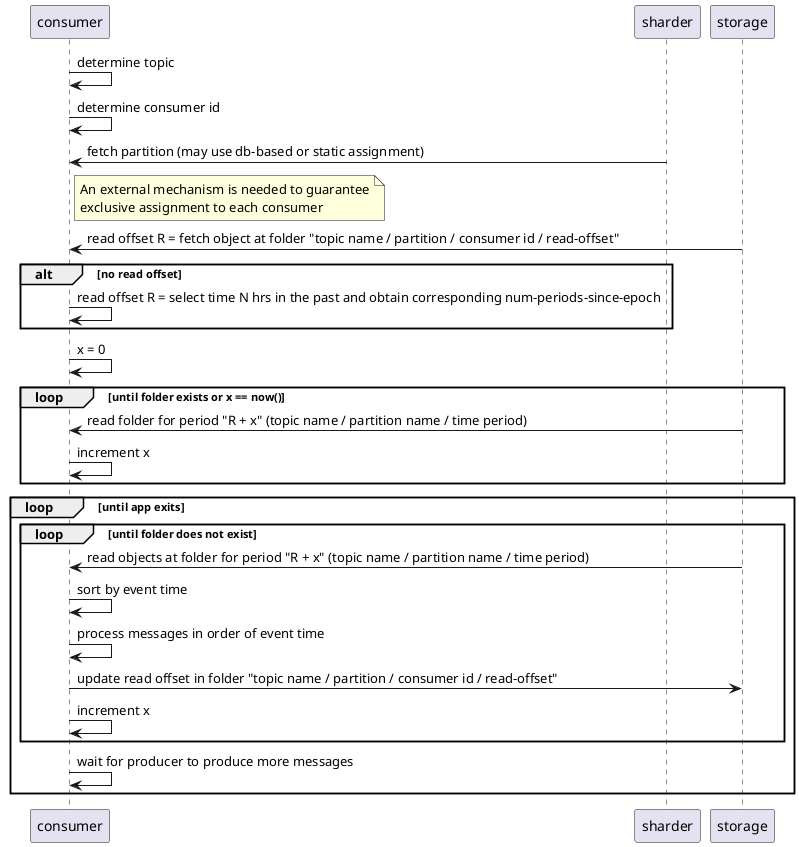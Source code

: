 @startuml

consumer -> consumer: determine topic
consumer -> consumer: determine consumer id
consumer <- sharder: fetch partition (may use db-based or static assignment)
note right consumer
  An external mechanism is needed to guarantee
  exclusive assignment to each consumer
end note

consumer <- storage: read offset R = fetch object at folder "topic name / partition / consumer id / read-offset"

alt no read offset
    consumer -> consumer:  read offset R = select time N hrs in the past and obtain corresponding num-periods-since-epoch
end alt

consumer -> consumer:  x = 0

loop until folder exists or x == now()
    consumer <- storage: read folder for period "R + x" (topic name / partition name / time period)
    consumer -> consumer: increment x
end loop

loop until app exits

    loop until folder does not exist
        consumer <- storage: read objects at folder for period "R + x" (topic name / partition name / time period)
        consumer -> consumer: sort by event time
        consumer -> consumer: process messages in order of event time
        consumer -> storage: update read offset in folder "topic name / partition / consumer id / read-offset"
        consumer -> consumer: increment x
    end loop

    consumer -> consumer: wait for producer to produce more messages
end loop


@enduml